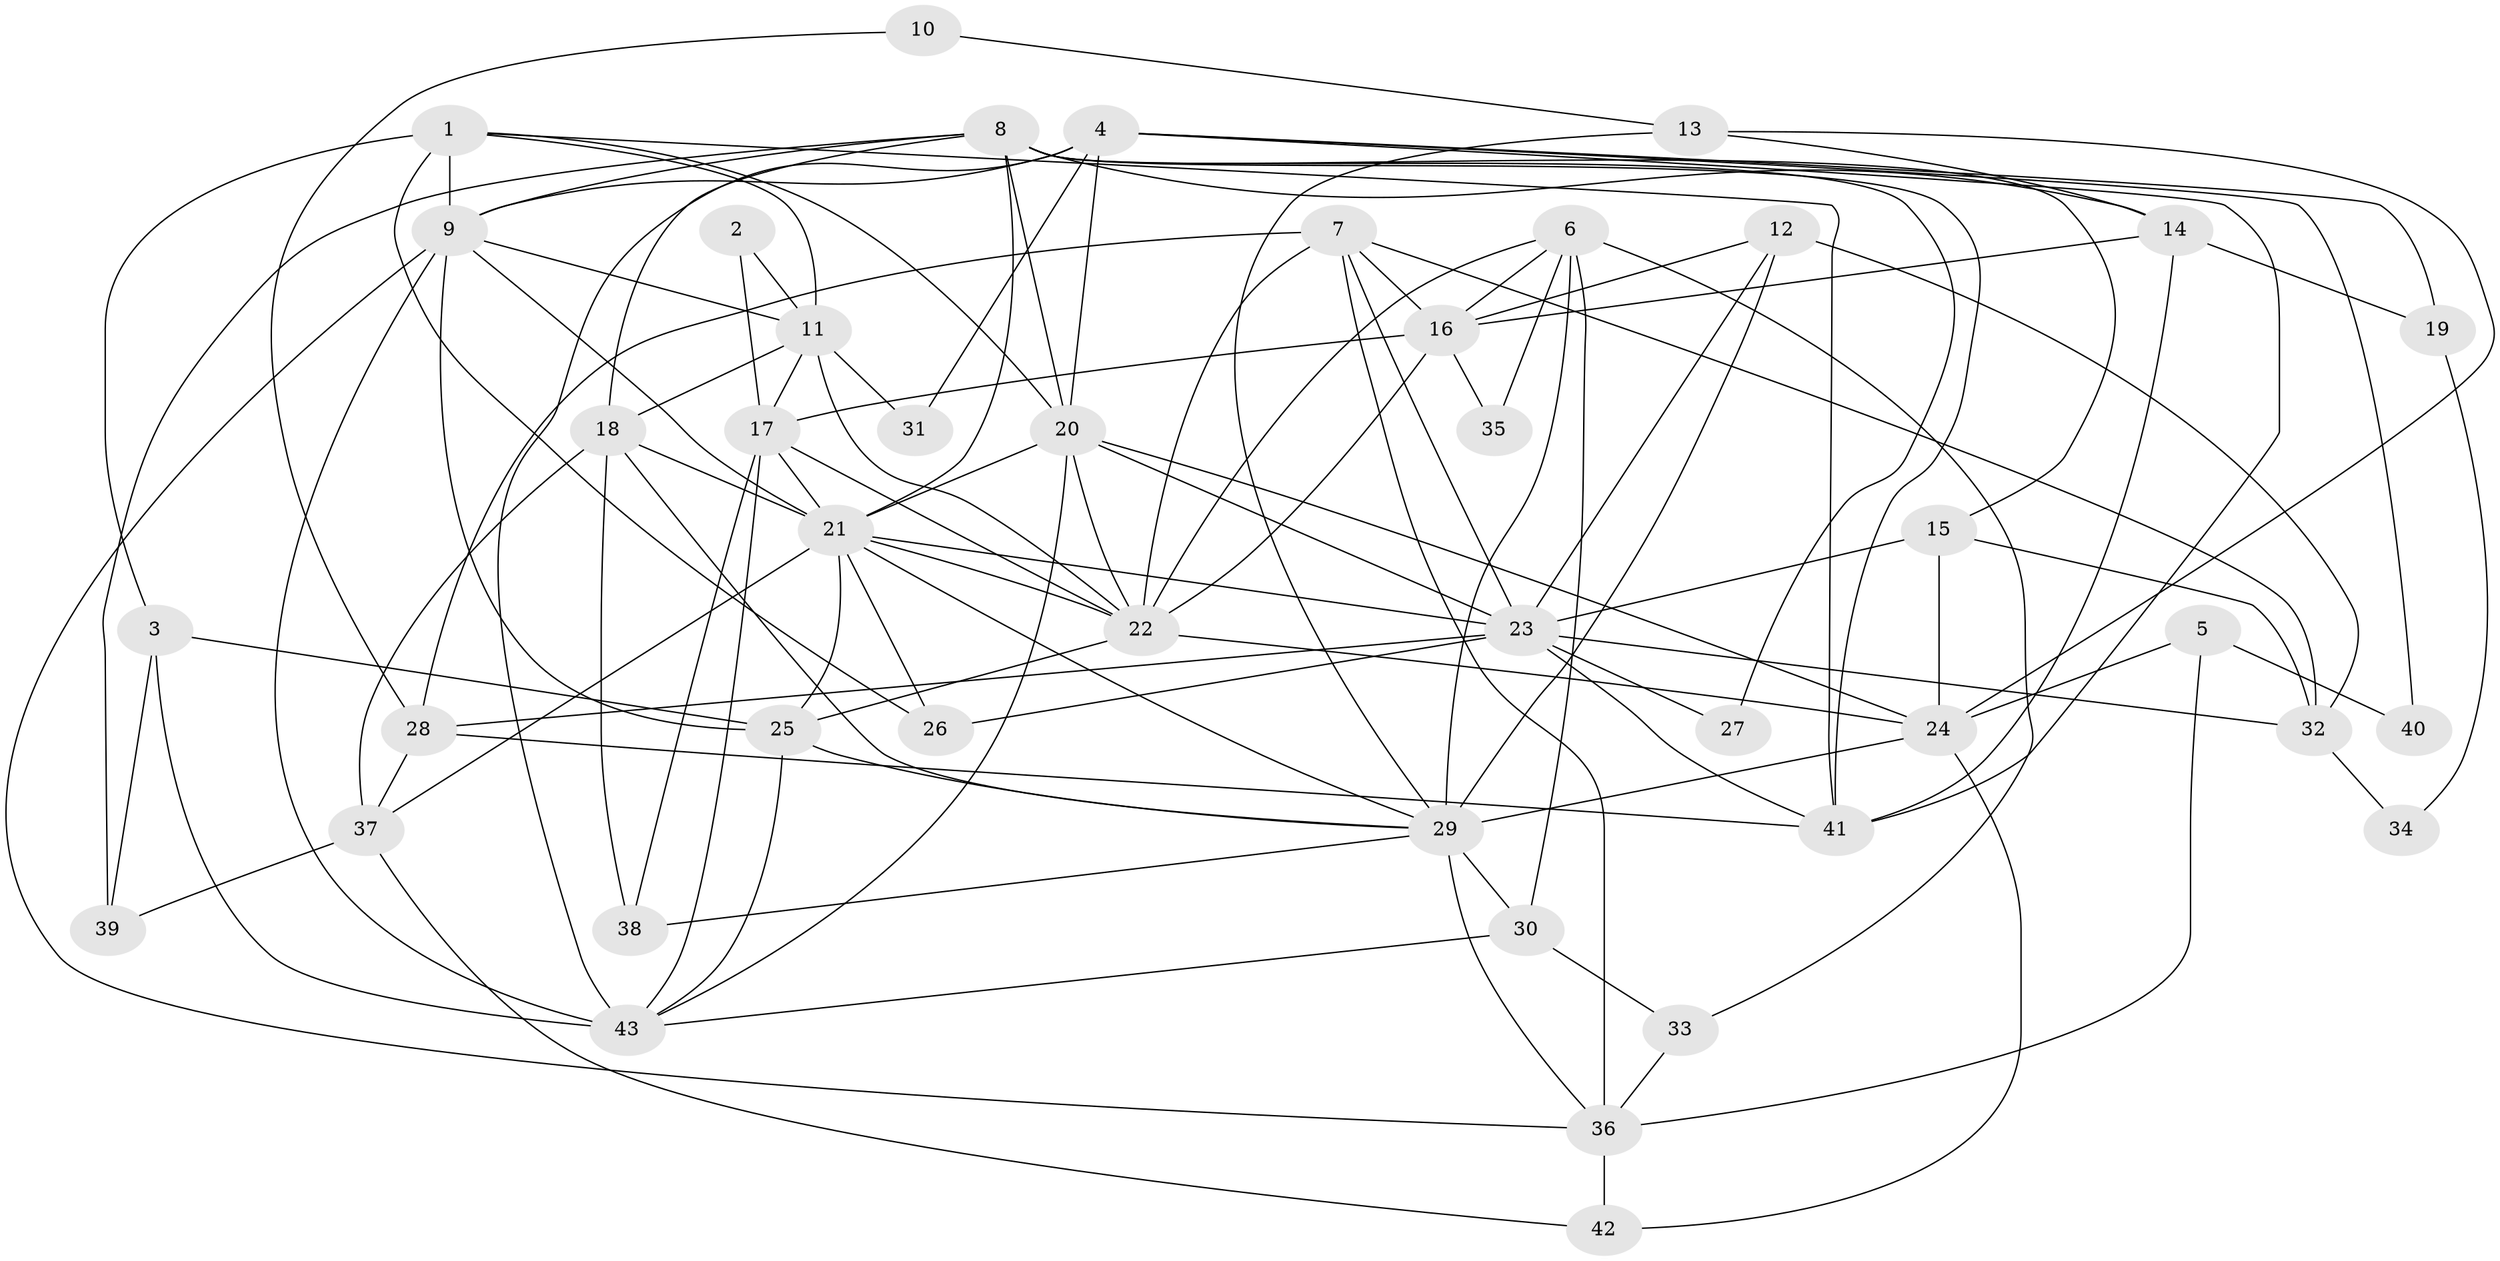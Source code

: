 // original degree distribution, {3: 0.23529411764705882, 2: 0.16470588235294117, 7: 0.08235294117647059, 4: 0.3176470588235294, 5: 0.10588235294117647, 6: 0.08235294117647059, 8: 0.011764705882352941}
// Generated by graph-tools (version 1.1) at 2025/36/03/09/25 02:36:24]
// undirected, 43 vertices, 112 edges
graph export_dot {
graph [start="1"]
  node [color=gray90,style=filled];
  1;
  2;
  3;
  4;
  5;
  6;
  7;
  8;
  9;
  10;
  11;
  12;
  13;
  14;
  15;
  16;
  17;
  18;
  19;
  20;
  21;
  22;
  23;
  24;
  25;
  26;
  27;
  28;
  29;
  30;
  31;
  32;
  33;
  34;
  35;
  36;
  37;
  38;
  39;
  40;
  41;
  42;
  43;
  1 -- 3 [weight=1.0];
  1 -- 9 [weight=4.0];
  1 -- 11 [weight=1.0];
  1 -- 20 [weight=1.0];
  1 -- 26 [weight=1.0];
  1 -- 41 [weight=1.0];
  2 -- 11 [weight=1.0];
  2 -- 17 [weight=1.0];
  3 -- 25 [weight=1.0];
  3 -- 39 [weight=1.0];
  3 -- 43 [weight=1.0];
  4 -- 9 [weight=1.0];
  4 -- 19 [weight=1.0];
  4 -- 20 [weight=1.0];
  4 -- 31 [weight=1.0];
  4 -- 40 [weight=1.0];
  4 -- 41 [weight=1.0];
  4 -- 43 [weight=2.0];
  5 -- 24 [weight=1.0];
  5 -- 36 [weight=1.0];
  5 -- 40 [weight=1.0];
  6 -- 16 [weight=1.0];
  6 -- 22 [weight=1.0];
  6 -- 29 [weight=3.0];
  6 -- 30 [weight=1.0];
  6 -- 33 [weight=1.0];
  6 -- 35 [weight=1.0];
  7 -- 16 [weight=1.0];
  7 -- 22 [weight=1.0];
  7 -- 23 [weight=1.0];
  7 -- 28 [weight=1.0];
  7 -- 32 [weight=1.0];
  7 -- 36 [weight=1.0];
  8 -- 9 [weight=1.0];
  8 -- 14 [weight=1.0];
  8 -- 15 [weight=1.0];
  8 -- 18 [weight=1.0];
  8 -- 20 [weight=1.0];
  8 -- 21 [weight=1.0];
  8 -- 27 [weight=1.0];
  8 -- 39 [weight=1.0];
  8 -- 41 [weight=1.0];
  9 -- 11 [weight=1.0];
  9 -- 21 [weight=1.0];
  9 -- 25 [weight=1.0];
  9 -- 36 [weight=1.0];
  9 -- 43 [weight=1.0];
  10 -- 13 [weight=1.0];
  10 -- 28 [weight=1.0];
  11 -- 17 [weight=1.0];
  11 -- 18 [weight=1.0];
  11 -- 22 [weight=1.0];
  11 -- 31 [weight=1.0];
  12 -- 16 [weight=2.0];
  12 -- 23 [weight=1.0];
  12 -- 29 [weight=1.0];
  12 -- 32 [weight=1.0];
  13 -- 14 [weight=1.0];
  13 -- 24 [weight=1.0];
  13 -- 29 [weight=1.0];
  14 -- 16 [weight=1.0];
  14 -- 19 [weight=1.0];
  14 -- 41 [weight=1.0];
  15 -- 23 [weight=1.0];
  15 -- 24 [weight=1.0];
  15 -- 32 [weight=1.0];
  16 -- 17 [weight=1.0];
  16 -- 22 [weight=2.0];
  16 -- 35 [weight=1.0];
  17 -- 21 [weight=1.0];
  17 -- 22 [weight=2.0];
  17 -- 38 [weight=1.0];
  17 -- 43 [weight=1.0];
  18 -- 21 [weight=2.0];
  18 -- 29 [weight=1.0];
  18 -- 37 [weight=1.0];
  18 -- 38 [weight=1.0];
  19 -- 34 [weight=1.0];
  20 -- 21 [weight=1.0];
  20 -- 22 [weight=1.0];
  20 -- 23 [weight=1.0];
  20 -- 24 [weight=1.0];
  20 -- 43 [weight=1.0];
  21 -- 22 [weight=1.0];
  21 -- 23 [weight=2.0];
  21 -- 25 [weight=1.0];
  21 -- 26 [weight=1.0];
  21 -- 29 [weight=1.0];
  21 -- 37 [weight=1.0];
  22 -- 24 [weight=1.0];
  22 -- 25 [weight=2.0];
  23 -- 26 [weight=1.0];
  23 -- 27 [weight=1.0];
  23 -- 28 [weight=2.0];
  23 -- 32 [weight=1.0];
  23 -- 41 [weight=1.0];
  24 -- 29 [weight=1.0];
  24 -- 42 [weight=1.0];
  25 -- 29 [weight=1.0];
  25 -- 43 [weight=1.0];
  28 -- 37 [weight=1.0];
  28 -- 41 [weight=1.0];
  29 -- 30 [weight=1.0];
  29 -- 36 [weight=1.0];
  29 -- 38 [weight=1.0];
  30 -- 33 [weight=1.0];
  30 -- 43 [weight=1.0];
  32 -- 34 [weight=1.0];
  33 -- 36 [weight=1.0];
  36 -- 42 [weight=1.0];
  37 -- 39 [weight=1.0];
  37 -- 42 [weight=1.0];
}
